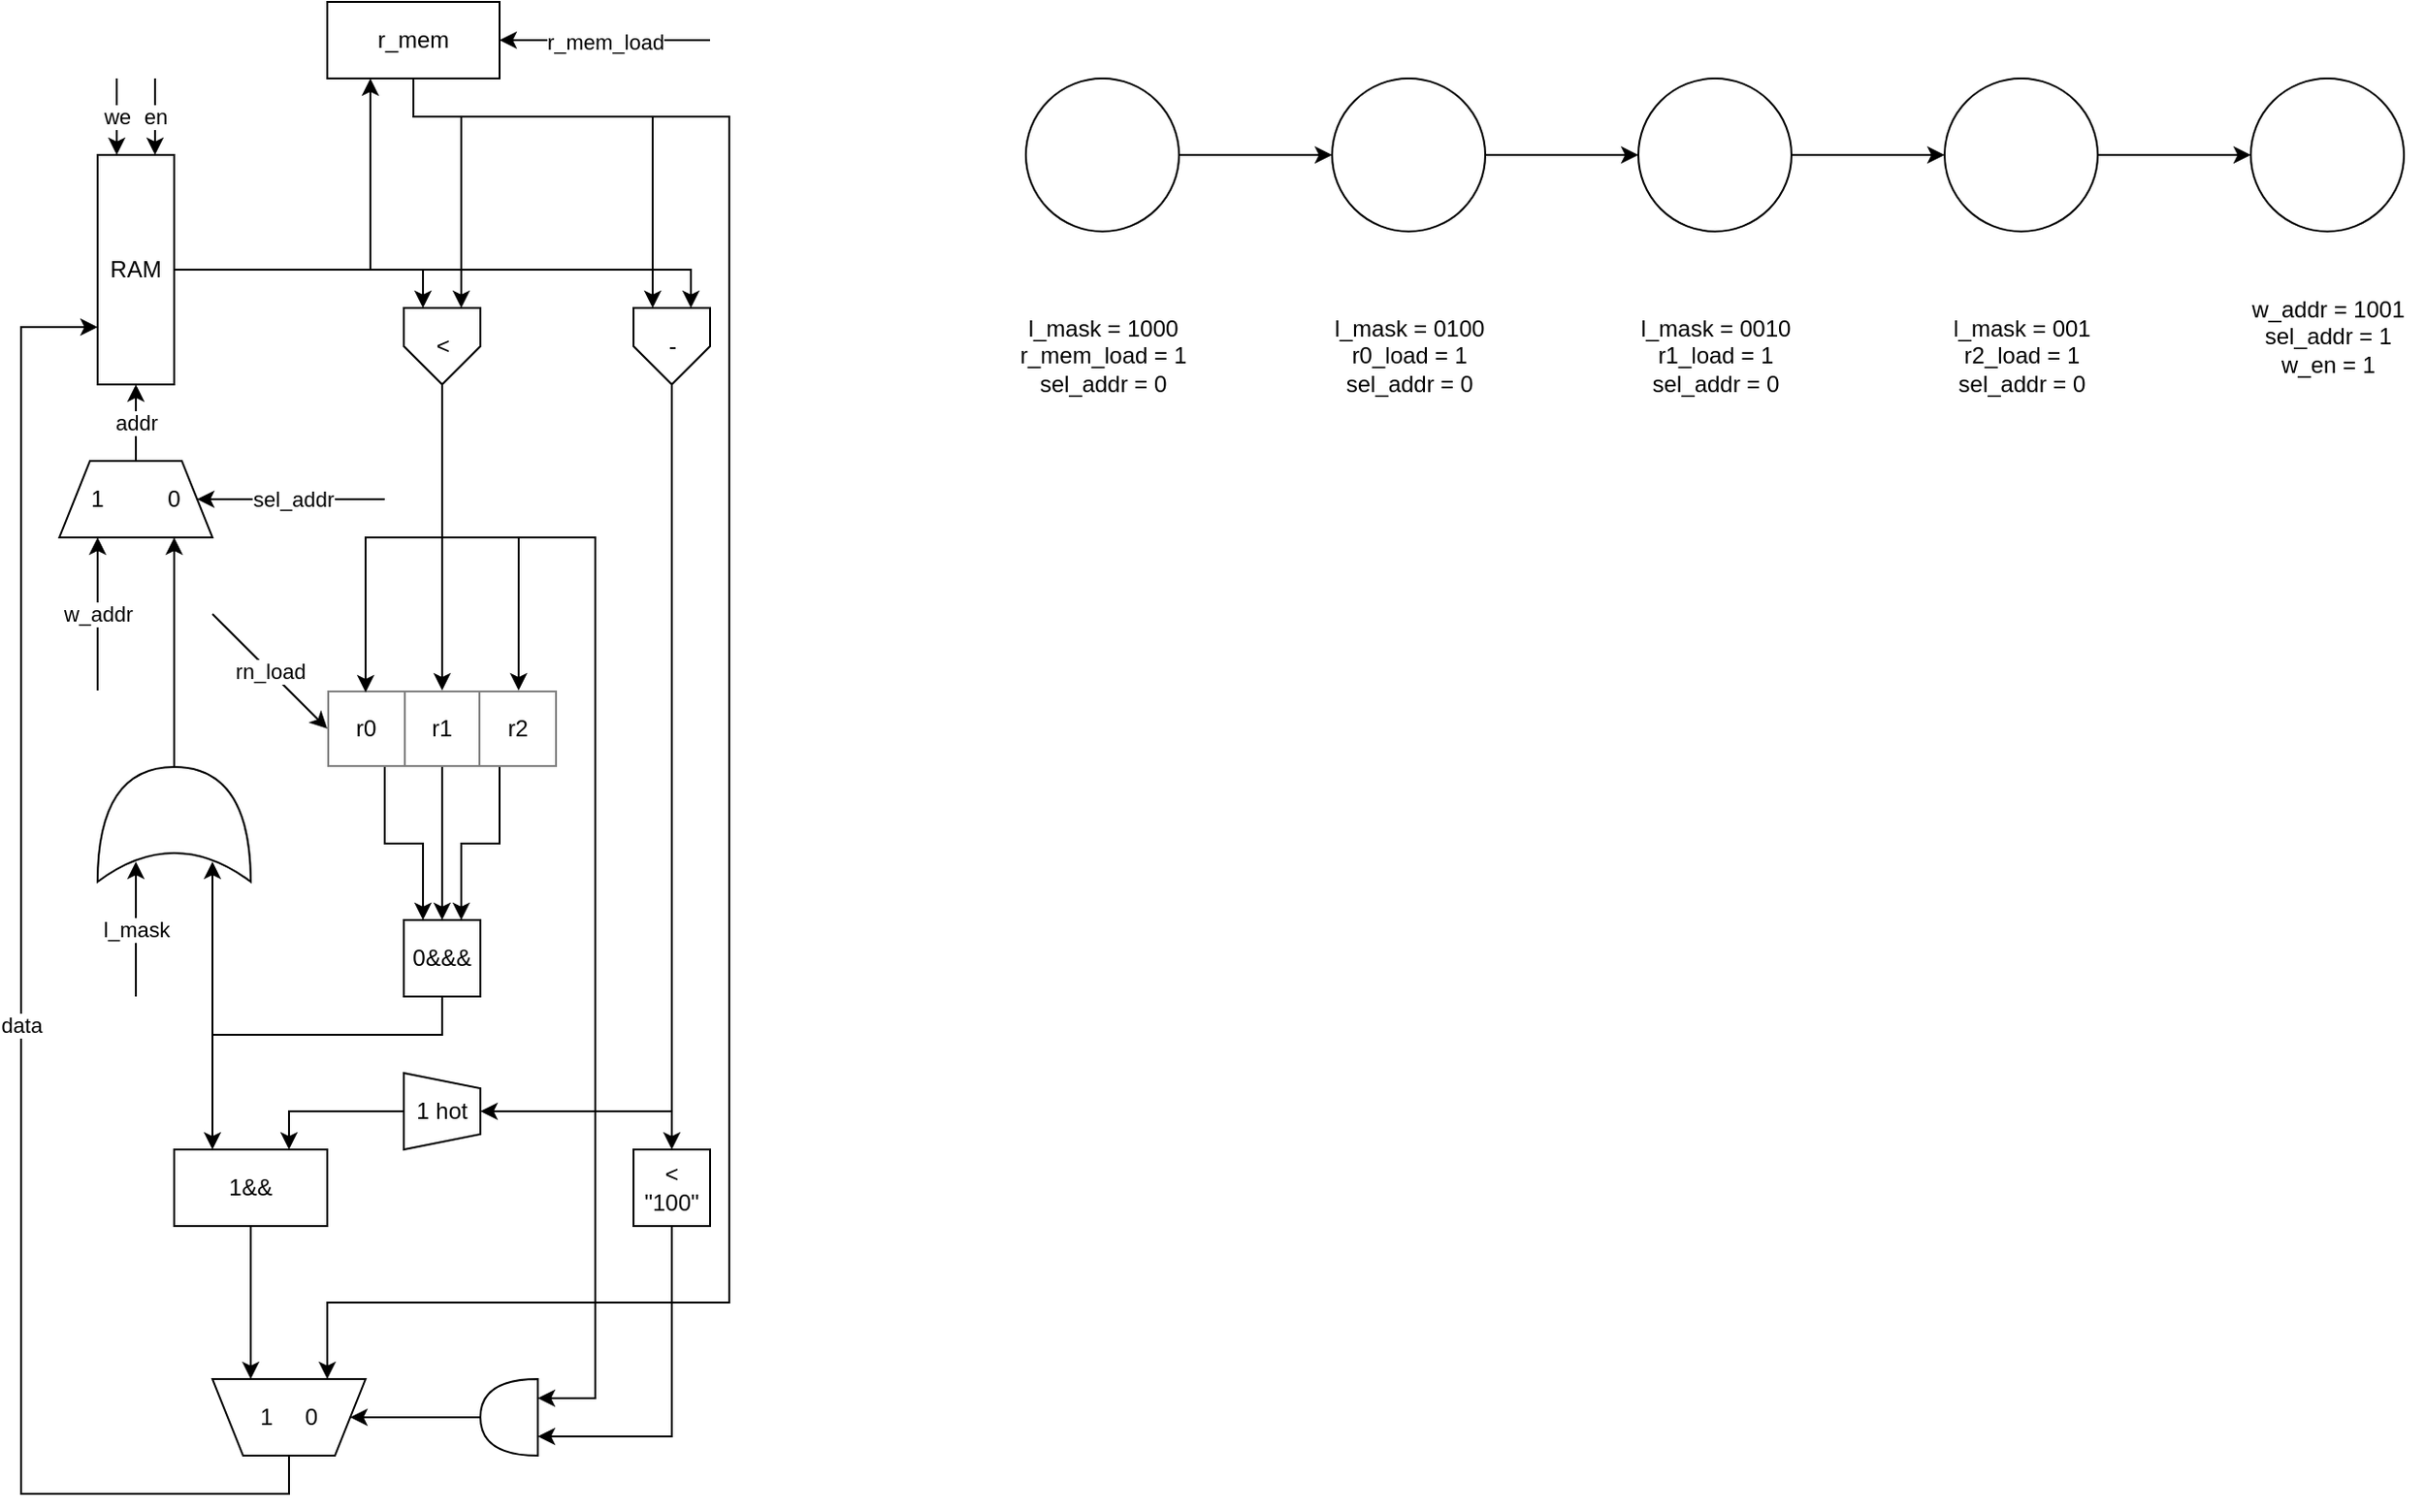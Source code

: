 <mxfile version="12.6.5" type="device"><diagram name="Page-1" id="90a13364-a465-7bf4-72fc-28e22215d7a0"><mxGraphModel dx="1810" dy="1343" grid="1" gridSize="10" guides="1" tooltips="1" connect="1" arrows="1" fold="1" page="1" pageScale="1.5" pageWidth="1169" pageHeight="826" background="#ffffff" math="0" shadow="0"><root><mxCell id="0" style=";html=1;"/><mxCell id="1" style=";html=1;" parent="0"/><mxCell id="PAa3CaMMxZ6uClY8AjNh-7" style="edgeStyle=orthogonalEdgeStyle;rounded=0;orthogonalLoop=1;jettySize=auto;html=1;entryX=0.25;entryY=1;entryDx=0;entryDy=0;" edge="1" parent="1" source="XKlZcoKEiAweMs3nbVOW-1" target="XKlZcoKEiAweMs3nbVOW-3"><mxGeometry relative="1" as="geometry"/></mxCell><mxCell id="PAa3CaMMxZ6uClY8AjNh-24" style="edgeStyle=orthogonalEdgeStyle;rounded=0;orthogonalLoop=1;jettySize=auto;html=1;entryX=0.25;entryY=0;entryDx=0;entryDy=0;" edge="1" parent="1" source="XKlZcoKEiAweMs3nbVOW-1" target="PAa3CaMMxZ6uClY8AjNh-23"><mxGeometry relative="1" as="geometry"/></mxCell><mxCell id="PAa3CaMMxZ6uClY8AjNh-35" style="edgeStyle=orthogonalEdgeStyle;rounded=0;orthogonalLoop=1;jettySize=auto;html=1;entryX=0.75;entryY=0;entryDx=0;entryDy=0;" edge="1" parent="1" source="XKlZcoKEiAweMs3nbVOW-1" target="PAa3CaMMxZ6uClY8AjNh-18"><mxGeometry relative="1" as="geometry"/></mxCell><mxCell id="XKlZcoKEiAweMs3nbVOW-1" value="RAM" style="rounded=0;whiteSpace=wrap;html=1;" parent="1" vertex="1"><mxGeometry x="280" y="160" width="40" height="120" as="geometry"/></mxCell><mxCell id="XKlZcoKEiAweMs3nbVOW-5" value="&lt;div&gt;r_mem_load&lt;/div&gt;" style="edgeStyle=orthogonalEdgeStyle;rounded=0;orthogonalLoop=1;jettySize=auto;html=1;endArrow=none;endFill=0;startArrow=classic;startFill=1;" parent="1" source="XKlZcoKEiAweMs3nbVOW-3" edge="1"><mxGeometry relative="1" as="geometry"><mxPoint x="600" y="100" as="targetPoint"/></mxGeometry></mxCell><mxCell id="PAa3CaMMxZ6uClY8AjNh-25" style="edgeStyle=orthogonalEdgeStyle;rounded=0;orthogonalLoop=1;jettySize=auto;html=1;entryX=0.75;entryY=0;entryDx=0;entryDy=0;" edge="1" parent="1" source="XKlZcoKEiAweMs3nbVOW-3" target="PAa3CaMMxZ6uClY8AjNh-23"><mxGeometry relative="1" as="geometry"><Array as="points"><mxPoint x="445" y="140"/><mxPoint x="470" y="140"/></Array></mxGeometry></mxCell><mxCell id="PAa3CaMMxZ6uClY8AjNh-34" style="edgeStyle=orthogonalEdgeStyle;rounded=0;orthogonalLoop=1;jettySize=auto;html=1;entryX=0.25;entryY=0;entryDx=0;entryDy=0;" edge="1" parent="1" source="XKlZcoKEiAweMs3nbVOW-3" target="PAa3CaMMxZ6uClY8AjNh-18"><mxGeometry relative="1" as="geometry"><Array as="points"><mxPoint x="445" y="140"/><mxPoint x="570" y="140"/></Array></mxGeometry></mxCell><mxCell id="PAa3CaMMxZ6uClY8AjNh-46" style="edgeStyle=orthogonalEdgeStyle;rounded=0;orthogonalLoop=1;jettySize=auto;html=1;entryX=0.25;entryY=1;entryDx=0;entryDy=0;" edge="1" parent="1" source="XKlZcoKEiAweMs3nbVOW-3" target="XKlZcoKEiAweMs3nbVOW-42"><mxGeometry relative="1" as="geometry"><Array as="points"><mxPoint x="445" y="140"/><mxPoint x="610" y="140"/><mxPoint x="610" y="760"/><mxPoint x="400" y="760"/></Array></mxGeometry></mxCell><mxCell id="XKlZcoKEiAweMs3nbVOW-3" value="&lt;div&gt;r_mem&lt;/div&gt;" style="rounded=0;whiteSpace=wrap;html=1;" parent="1" vertex="1"><mxGeometry x="400" y="80" width="90" height="40" as="geometry"/></mxCell><mxCell id="PAa3CaMMxZ6uClY8AjNh-29" style="edgeStyle=orthogonalEdgeStyle;rounded=0;orthogonalLoop=1;jettySize=auto;html=1;entryX=0.5;entryY=0;entryDx=0;entryDy=0;" edge="1" parent="1" source="XKlZcoKEiAweMs3nbVOW-10" target="XKlZcoKEiAweMs3nbVOW-20"><mxGeometry relative="1" as="geometry"/></mxCell><mxCell id="PAa3CaMMxZ6uClY8AjNh-30" style="edgeStyle=orthogonalEdgeStyle;rounded=0;orthogonalLoop=1;jettySize=auto;html=1;exitX=0.25;exitY=1;exitDx=0;exitDy=0;entryX=0.25;entryY=0;entryDx=0;entryDy=0;" edge="1" parent="1" source="XKlZcoKEiAweMs3nbVOW-10" target="XKlZcoKEiAweMs3nbVOW-20"><mxGeometry relative="1" as="geometry"/></mxCell><mxCell id="PAa3CaMMxZ6uClY8AjNh-31" style="edgeStyle=orthogonalEdgeStyle;rounded=0;orthogonalLoop=1;jettySize=auto;html=1;exitX=0.75;exitY=1;exitDx=0;exitDy=0;entryX=0.75;entryY=0;entryDx=0;entryDy=0;" edge="1" parent="1" source="XKlZcoKEiAweMs3nbVOW-10" target="XKlZcoKEiAweMs3nbVOW-20"><mxGeometry relative="1" as="geometry"/></mxCell><mxCell id="XKlZcoKEiAweMs3nbVOW-10" value="&lt;table style=&quot;width: 100% ; height: 100% ; border-collapse: collapse&quot; width=&quot;100%&quot; border=&quot;1&quot;&gt;&lt;tbody&gt;&lt;tr&gt;&lt;td align=&quot;center&quot;&gt;r0&lt;br&gt;&lt;/td&gt;&lt;td align=&quot;center&quot;&gt;r1&lt;/td&gt;&lt;td align=&quot;center&quot;&gt;r2&lt;br&gt;&lt;/td&gt;&lt;/tr&gt;&lt;/tbody&gt;&lt;/table&gt;" style="text;html=1;strokeColor=none;fillColor=none;overflow=fill;" parent="1" vertex="1"><mxGeometry x="400" y="440" width="120" height="40" as="geometry"/></mxCell><mxCell id="XKlZcoKEiAweMs3nbVOW-29" style="edgeStyle=elbowEdgeStyle;rounded=0;orthogonalLoop=1;jettySize=auto;elbow=vertical;html=1;entryX=0.175;entryY=0.75;entryDx=0;entryDy=0;entryPerimeter=0;startArrow=none;startFill=0;endArrow=classic;endFill=1;" parent="1" source="XKlZcoKEiAweMs3nbVOW-20" target="XKlZcoKEiAweMs3nbVOW-25" edge="1"><mxGeometry relative="1" as="geometry"><Array as="points"><mxPoint x="435" y="620"/></Array></mxGeometry></mxCell><mxCell id="PAa3CaMMxZ6uClY8AjNh-37" style="edgeStyle=orthogonalEdgeStyle;rounded=0;orthogonalLoop=1;jettySize=auto;html=1;entryX=0.25;entryY=0;entryDx=0;entryDy=0;" edge="1" parent="1" source="XKlZcoKEiAweMs3nbVOW-20" target="XKlZcoKEiAweMs3nbVOW-46"><mxGeometry relative="1" as="geometry"><Array as="points"><mxPoint x="460" y="620"/><mxPoint x="340" y="620"/></Array></mxGeometry></mxCell><mxCell id="XKlZcoKEiAweMs3nbVOW-20" value="0&amp;amp;&amp;amp;&amp;amp;" style="rounded=0;whiteSpace=wrap;html=1;direction=east;" parent="1" vertex="1"><mxGeometry x="440" y="560" width="40" height="40" as="geometry"/></mxCell><mxCell id="XKlZcoKEiAweMs3nbVOW-60" style="edgeStyle=orthogonalEdgeStyle;rounded=0;orthogonalLoop=1;jettySize=auto;html=1;entryX=0.75;entryY=1;entryDx=0;entryDy=0;startArrow=none;startFill=0;endArrow=classic;endFill=1;" parent="1" source="XKlZcoKEiAweMs3nbVOW-25" target="XKlZcoKEiAweMs3nbVOW-58" edge="1"><mxGeometry relative="1" as="geometry"/></mxCell><mxCell id="XKlZcoKEiAweMs3nbVOW-25" value="" style="shape=xor;whiteSpace=wrap;html=1;direction=north;" parent="1" vertex="1"><mxGeometry x="280" y="480" width="80" height="60" as="geometry"/></mxCell><mxCell id="XKlZcoKEiAweMs3nbVOW-30" value="&lt;div&gt;l_mask&lt;/div&gt;" style="endArrow=classic;html=1;entryX=0.175;entryY=0.25;entryDx=0;entryDy=0;entryPerimeter=0;" parent="1" target="XKlZcoKEiAweMs3nbVOW-25" edge="1"><mxGeometry width="50" height="50" relative="1" as="geometry"><mxPoint x="300" y="600" as="sourcePoint"/><mxPoint x="300" y="650" as="targetPoint"/></mxGeometry></mxCell><mxCell id="PAa3CaMMxZ6uClY8AjNh-48" value="data" style="edgeStyle=orthogonalEdgeStyle;rounded=0;orthogonalLoop=1;jettySize=auto;html=1;entryX=0;entryY=0.75;entryDx=0;entryDy=0;" edge="1" parent="1" source="XKlZcoKEiAweMs3nbVOW-42" target="XKlZcoKEiAweMs3nbVOW-1"><mxGeometry relative="1" as="geometry"><Array as="points"><mxPoint x="380" y="860"/><mxPoint x="240" y="860"/><mxPoint x="240" y="250"/></Array></mxGeometry></mxCell><mxCell id="XKlZcoKEiAweMs3nbVOW-42" value="1&amp;nbsp;&amp;nbsp;&amp;nbsp;&amp;nbsp; 0" style="shape=trapezoid;perimeter=trapezoidPerimeter;whiteSpace=wrap;html=1;direction=west;" parent="1" vertex="1"><mxGeometry x="340" y="800" width="80" height="40" as="geometry"/></mxCell><mxCell id="PAa3CaMMxZ6uClY8AjNh-47" style="edgeStyle=orthogonalEdgeStyle;rounded=0;orthogonalLoop=1;jettySize=auto;html=1;entryX=0;entryY=0.25;entryDx=0;entryDy=0;entryPerimeter=0;" edge="1" parent="1" source="XKlZcoKEiAweMs3nbVOW-43" target="QGjfc9DWNRCaACRNspHb-5"><mxGeometry relative="1" as="geometry"><Array as="points"><mxPoint x="580" y="830"/></Array></mxGeometry></mxCell><mxCell id="XKlZcoKEiAweMs3nbVOW-43" value="&lt;div&gt;&amp;lt; &quot;100&quot;&lt;/div&gt;" style="whiteSpace=wrap;html=1;aspect=fixed;" parent="1" vertex="1"><mxGeometry x="560" y="680" width="40" height="40" as="geometry"/></mxCell><mxCell id="XKlZcoKEiAweMs3nbVOW-47" style="edgeStyle=elbowEdgeStyle;rounded=0;orthogonalLoop=1;jettySize=auto;elbow=vertical;html=1;entryX=0.75;entryY=1;entryDx=0;entryDy=0;startArrow=none;startFill=0;endArrow=classic;endFill=1;" parent="1" source="XKlZcoKEiAweMs3nbVOW-46" target="XKlZcoKEiAweMs3nbVOW-42" edge="1"><mxGeometry relative="1" as="geometry"/></mxCell><mxCell id="XKlZcoKEiAweMs3nbVOW-46" value="1&amp;amp;&amp;amp;" style="rounded=0;whiteSpace=wrap;html=1;" parent="1" vertex="1"><mxGeometry x="320" y="680" width="80" height="40" as="geometry"/></mxCell><mxCell id="k1NIOY6-gAaaEzc3_SzK-5" style="edgeStyle=orthogonalEdgeStyle;rounded=0;orthogonalLoop=1;jettySize=auto;html=1;entryX=0.75;entryY=0;entryDx=0;entryDy=0;" parent="1" source="XKlZcoKEiAweMs3nbVOW-55" target="XKlZcoKEiAweMs3nbVOW-46" edge="1"><mxGeometry relative="1" as="geometry"/></mxCell><mxCell id="XKlZcoKEiAweMs3nbVOW-55" value="&lt;div&gt;1 hot&lt;/div&gt;" style="shape=trapezoid;perimeter=trapezoidPerimeter;whiteSpace=wrap;html=1;direction=south;" parent="1" vertex="1"><mxGeometry x="440" y="640" width="40" height="40" as="geometry"/></mxCell><mxCell id="XKlZcoKEiAweMs3nbVOW-59" value="addr" style="edgeStyle=orthogonalEdgeStyle;rounded=0;orthogonalLoop=1;jettySize=auto;html=1;entryX=0.5;entryY=1;entryDx=0;entryDy=0;startArrow=none;startFill=0;endArrow=classic;endFill=1;" parent="1" source="XKlZcoKEiAweMs3nbVOW-58" target="XKlZcoKEiAweMs3nbVOW-1" edge="1"><mxGeometry relative="1" as="geometry"/></mxCell><mxCell id="BrAP3EM-TfnN_o2ZrWjf-17" value="sel_addr" style="edgeStyle=orthogonalEdgeStyle;rounded=0;orthogonalLoop=1;jettySize=auto;html=1;exitX=1;exitY=0.5;exitDx=0;exitDy=0;startArrow=classic;startFill=1;endArrow=none;endFill=0;" parent="1" source="XKlZcoKEiAweMs3nbVOW-58" edge="1"><mxGeometry relative="1" as="geometry"><mxPoint x="430" y="340" as="targetPoint"/></mxGeometry></mxCell><mxCell id="XKlZcoKEiAweMs3nbVOW-58" value="1&amp;nbsp;&amp;nbsp;&amp;nbsp;&amp;nbsp;&amp;nbsp;&amp;nbsp;&amp;nbsp;&amp;nbsp;&amp;nbsp; 0" style="shape=trapezoid;perimeter=trapezoidPerimeter;whiteSpace=wrap;html=1;" parent="1" vertex="1"><mxGeometry x="260" y="320" width="80" height="40" as="geometry"/></mxCell><mxCell id="XKlZcoKEiAweMs3nbVOW-61" value="w_addr" style="endArrow=classic;html=1;entryX=0.25;entryY=1;entryDx=0;entryDy=0;" parent="1" target="XKlZcoKEiAweMs3nbVOW-58" edge="1"><mxGeometry width="50" height="50" relative="1" as="geometry"><mxPoint x="280" y="440" as="sourcePoint"/><mxPoint x="170" y="940" as="targetPoint"/></mxGeometry></mxCell><mxCell id="PAa3CaMMxZ6uClY8AjNh-45" style="edgeStyle=orthogonalEdgeStyle;rounded=0;orthogonalLoop=1;jettySize=auto;html=1;entryX=0;entryY=0.5;entryDx=0;entryDy=0;" edge="1" parent="1" source="QGjfc9DWNRCaACRNspHb-5" target="XKlZcoKEiAweMs3nbVOW-42"><mxGeometry relative="1" as="geometry"/></mxCell><mxCell id="QGjfc9DWNRCaACRNspHb-5" value="" style="shape=or;whiteSpace=wrap;html=1;direction=west;" parent="1" vertex="1"><mxGeometry x="480" y="800" width="30" height="40" as="geometry"/></mxCell><mxCell id="BrAP3EM-TfnN_o2ZrWjf-5" style="edgeStyle=orthogonalEdgeStyle;rounded=0;orthogonalLoop=1;jettySize=auto;html=1;entryX=0;entryY=0.5;entryDx=0;entryDy=0;" parent="1" source="BrAP3EM-TfnN_o2ZrWjf-1" target="BrAP3EM-TfnN_o2ZrWjf-2" edge="1"><mxGeometry relative="1" as="geometry"/></mxCell><mxCell id="BrAP3EM-TfnN_o2ZrWjf-1" value="" style="ellipse;whiteSpace=wrap;html=1;aspect=fixed;" parent="1" vertex="1"><mxGeometry x="765" y="120" width="80" height="80" as="geometry"/></mxCell><mxCell id="BrAP3EM-TfnN_o2ZrWjf-6" style="edgeStyle=orthogonalEdgeStyle;rounded=0;orthogonalLoop=1;jettySize=auto;html=1;entryX=0;entryY=0.5;entryDx=0;entryDy=0;" parent="1" source="BrAP3EM-TfnN_o2ZrWjf-2" target="BrAP3EM-TfnN_o2ZrWjf-3" edge="1"><mxGeometry relative="1" as="geometry"/></mxCell><mxCell id="BrAP3EM-TfnN_o2ZrWjf-2" value="" style="ellipse;whiteSpace=wrap;html=1;aspect=fixed;" parent="1" vertex="1"><mxGeometry x="925" y="120" width="80" height="80" as="geometry"/></mxCell><mxCell id="BrAP3EM-TfnN_o2ZrWjf-7" style="edgeStyle=orthogonalEdgeStyle;rounded=0;orthogonalLoop=1;jettySize=auto;html=1;entryX=0;entryY=0.5;entryDx=0;entryDy=0;" parent="1" source="BrAP3EM-TfnN_o2ZrWjf-3" target="BrAP3EM-TfnN_o2ZrWjf-4" edge="1"><mxGeometry relative="1" as="geometry"/></mxCell><mxCell id="BrAP3EM-TfnN_o2ZrWjf-3" value="" style="ellipse;whiteSpace=wrap;html=1;aspect=fixed;" parent="1" vertex="1"><mxGeometry x="1085" y="120" width="80" height="80" as="geometry"/></mxCell><mxCell id="BrAP3EM-TfnN_o2ZrWjf-19" style="edgeStyle=orthogonalEdgeStyle;rounded=0;orthogonalLoop=1;jettySize=auto;html=1;entryX=0;entryY=0.5;entryDx=0;entryDy=0;startArrow=none;startFill=0;endArrow=classic;endFill=1;" parent="1" source="BrAP3EM-TfnN_o2ZrWjf-4" target="BrAP3EM-TfnN_o2ZrWjf-18" edge="1"><mxGeometry relative="1" as="geometry"/></mxCell><mxCell id="BrAP3EM-TfnN_o2ZrWjf-4" value="" style="ellipse;whiteSpace=wrap;html=1;aspect=fixed;" parent="1" vertex="1"><mxGeometry x="1245" y="120" width="80" height="80" as="geometry"/></mxCell><mxCell id="BrAP3EM-TfnN_o2ZrWjf-18" value="" style="ellipse;whiteSpace=wrap;html=1;aspect=fixed;" parent="1" vertex="1"><mxGeometry x="1405" y="120" width="80" height="80" as="geometry"/></mxCell><mxCell id="BrAP3EM-TfnN_o2ZrWjf-8" value="&lt;div&gt;l_mask = 1000&lt;/div&gt;&lt;div&gt;r_mem_load = 1&lt;br&gt;&lt;/div&gt;&lt;div&gt;sel_addr = 0&lt;br&gt;&lt;/div&gt;" style="text;html=1;align=center;verticalAlign=middle;resizable=0;points=[];autosize=1;" parent="1" vertex="1"><mxGeometry x="750" y="240" width="110" height="50" as="geometry"/></mxCell><mxCell id="BrAP3EM-TfnN_o2ZrWjf-13" value="&lt;div&gt;rn_load&lt;/div&gt;" style="endArrow=classic;html=1;entryX=0;entryY=0.5;entryDx=0;entryDy=0;" parent="1" target="XKlZcoKEiAweMs3nbVOW-10" edge="1"><mxGeometry width="50" height="50" relative="1" as="geometry"><mxPoint x="340" y="400" as="sourcePoint"/><mxPoint x="150" y="1020" as="targetPoint"/></mxGeometry></mxCell><mxCell id="BrAP3EM-TfnN_o2ZrWjf-14" value="&lt;div&gt;l_mask = 0100&lt;/div&gt;&lt;div&gt;r0_load = 1&lt;/div&gt;&lt;div&gt;sel_addr = 0&lt;/div&gt;" style="text;html=1;align=center;verticalAlign=middle;resizable=0;points=[];autosize=1;" parent="1" vertex="1"><mxGeometry x="915" y="240" width="100" height="50" as="geometry"/></mxCell><mxCell id="BrAP3EM-TfnN_o2ZrWjf-15" value="&lt;div&gt;l_mask = 0010&lt;/div&gt;&lt;div&gt;r1_load = 1&lt;/div&gt;&lt;div&gt;sel_addr = 0&lt;/div&gt;" style="text;html=1;align=center;verticalAlign=middle;resizable=0;points=[];autosize=1;" parent="1" vertex="1"><mxGeometry x="1075" y="240" width="100" height="50" as="geometry"/></mxCell><mxCell id="BrAP3EM-TfnN_o2ZrWjf-16" value="&lt;div&gt;l_mask = 001&lt;/div&gt;&lt;div&gt;r2_load = 1&lt;/div&gt;&lt;div&gt;sel_addr = 0&lt;/div&gt;" style="text;html=1;align=center;verticalAlign=middle;resizable=0;points=[];autosize=1;" parent="1" vertex="1"><mxGeometry x="1240" y="240" width="90" height="50" as="geometry"/></mxCell><mxCell id="BrAP3EM-TfnN_o2ZrWjf-20" value="&lt;div&gt;w_addr = 1001&lt;/div&gt;&lt;div&gt;sel_addr = 1&lt;/div&gt;&lt;div&gt;w_en = 1&lt;/div&gt;" style="text;html=1;align=center;verticalAlign=middle;resizable=0;points=[];autosize=1;" parent="1" vertex="1"><mxGeometry x="1395" y="230" width="100" height="50" as="geometry"/></mxCell><mxCell id="PAa3CaMMxZ6uClY8AjNh-36" style="edgeStyle=orthogonalEdgeStyle;rounded=0;orthogonalLoop=1;jettySize=auto;html=1;" edge="1" parent="1" source="PAa3CaMMxZ6uClY8AjNh-18" target="XKlZcoKEiAweMs3nbVOW-43"><mxGeometry relative="1" as="geometry"/></mxCell><mxCell id="PAa3CaMMxZ6uClY8AjNh-43" style="edgeStyle=orthogonalEdgeStyle;rounded=0;orthogonalLoop=1;jettySize=auto;html=1;entryX=0.5;entryY=0;entryDx=0;entryDy=0;" edge="1" parent="1" source="PAa3CaMMxZ6uClY8AjNh-18" target="XKlZcoKEiAweMs3nbVOW-55"><mxGeometry relative="1" as="geometry"><Array as="points"><mxPoint x="580" y="660"/></Array></mxGeometry></mxCell><mxCell id="PAa3CaMMxZ6uClY8AjNh-18" value="-" style="verticalLabelPosition=middle;verticalAlign=middle;html=1;shape=offPageConnector;rounded=0;size=0.5;shadow=0;comic=0;gradientColor=none;labelPosition=center;align=center;" vertex="1" parent="1"><mxGeometry x="560" y="240" width="40" height="40" as="geometry"/></mxCell><mxCell id="PAa3CaMMxZ6uClY8AjNh-26" style="edgeStyle=orthogonalEdgeStyle;rounded=0;orthogonalLoop=1;jettySize=auto;html=1;entryX=0.167;entryY=0.025;entryDx=0;entryDy=0;entryPerimeter=0;" edge="1" parent="1" source="PAa3CaMMxZ6uClY8AjNh-23" target="XKlZcoKEiAweMs3nbVOW-10"><mxGeometry relative="1" as="geometry"/></mxCell><mxCell id="PAa3CaMMxZ6uClY8AjNh-27" style="edgeStyle=orthogonalEdgeStyle;rounded=0;orthogonalLoop=1;jettySize=auto;html=1;entryX=0.5;entryY=0;entryDx=0;entryDy=0;" edge="1" parent="1" source="PAa3CaMMxZ6uClY8AjNh-23" target="XKlZcoKEiAweMs3nbVOW-10"><mxGeometry relative="1" as="geometry"/></mxCell><mxCell id="PAa3CaMMxZ6uClY8AjNh-28" style="edgeStyle=orthogonalEdgeStyle;rounded=0;orthogonalLoop=1;jettySize=auto;html=1;entryX=0.833;entryY=0;entryDx=0;entryDy=0;entryPerimeter=0;" edge="1" parent="1" source="PAa3CaMMxZ6uClY8AjNh-23" target="XKlZcoKEiAweMs3nbVOW-10"><mxGeometry relative="1" as="geometry"/></mxCell><mxCell id="PAa3CaMMxZ6uClY8AjNh-39" style="edgeStyle=orthogonalEdgeStyle;rounded=0;orthogonalLoop=1;jettySize=auto;html=1;entryX=0;entryY=0.75;entryDx=0;entryDy=0;entryPerimeter=0;" edge="1" parent="1" source="PAa3CaMMxZ6uClY8AjNh-23" target="QGjfc9DWNRCaACRNspHb-5"><mxGeometry relative="1" as="geometry"><Array as="points"><mxPoint x="460" y="360"/><mxPoint x="540" y="360"/></Array></mxGeometry></mxCell><mxCell id="PAa3CaMMxZ6uClY8AjNh-23" value="&amp;lt;" style="verticalLabelPosition=middle;verticalAlign=middle;html=1;shape=offPageConnector;rounded=0;size=0.5;shadow=0;comic=0;gradientColor=none;labelPosition=center;align=center;" vertex="1" parent="1"><mxGeometry x="440" y="240" width="40" height="40" as="geometry"/></mxCell><mxCell id="PAa3CaMMxZ6uClY8AjNh-50" value="en" style="endArrow=classic;html=1;entryX=0.75;entryY=0;entryDx=0;entryDy=0;" edge="1" parent="1" target="XKlZcoKEiAweMs3nbVOW-1"><mxGeometry width="50" height="50" relative="1" as="geometry"><mxPoint x="310" y="120" as="sourcePoint"/><mxPoint x="140" y="420" as="targetPoint"/></mxGeometry></mxCell><mxCell id="PAa3CaMMxZ6uClY8AjNh-51" value="we" style="endArrow=classic;html=1;entryX=0.25;entryY=0;entryDx=0;entryDy=0;" edge="1" parent="1" target="XKlZcoKEiAweMs3nbVOW-1"><mxGeometry width="50" height="50" relative="1" as="geometry"><mxPoint x="290" y="120" as="sourcePoint"/><mxPoint x="280" y="160" as="targetPoint"/></mxGeometry></mxCell></root></mxGraphModel></diagram></mxfile>